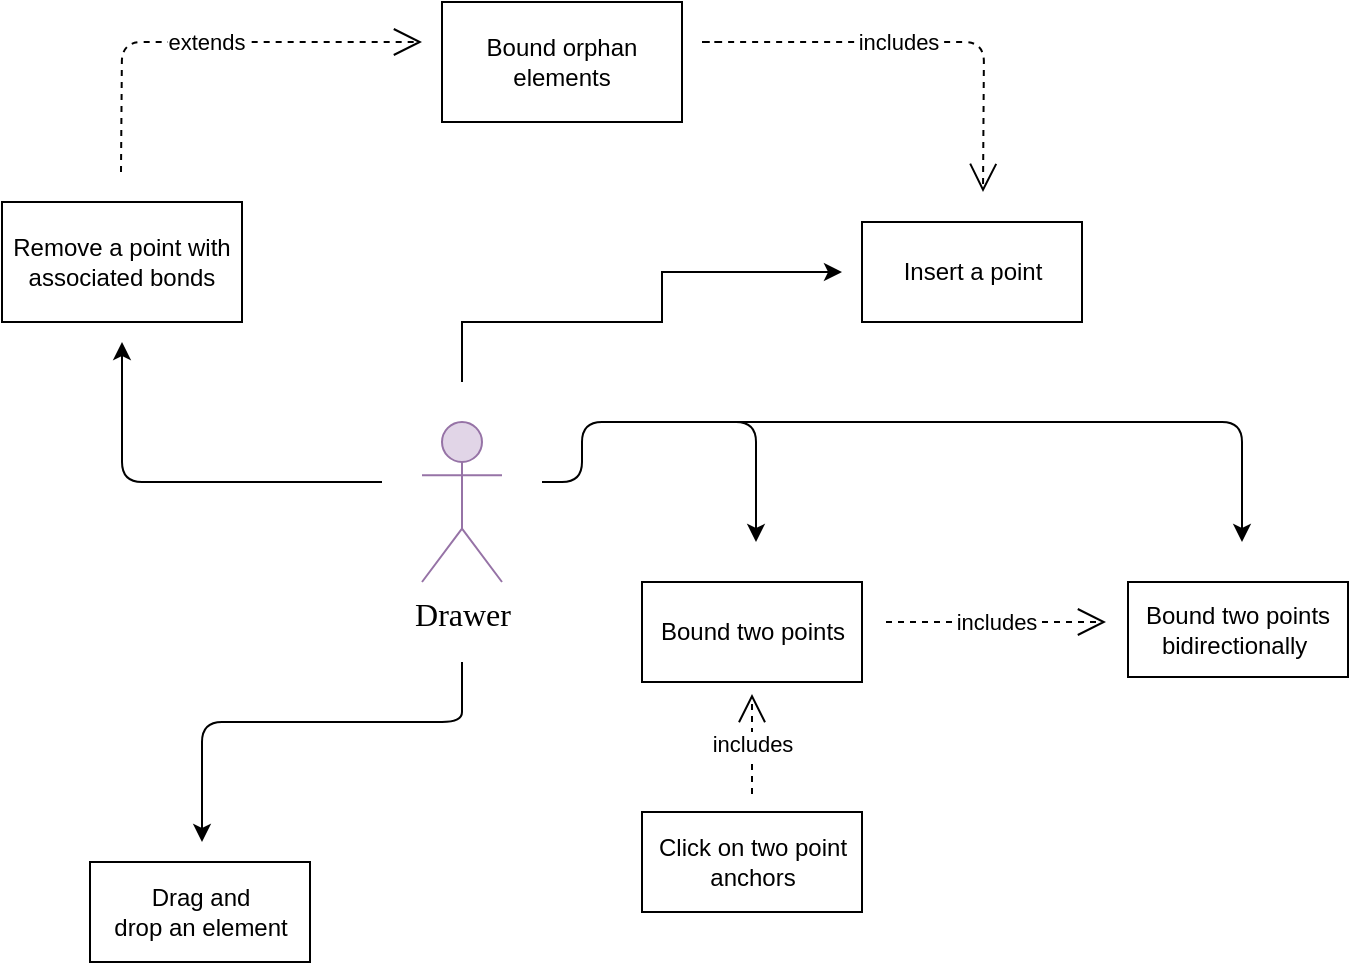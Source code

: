 <mxfile version="13.0.9">
    <diagram id="sniHy3VPbQ9xRZhn2NIO" name="Page-1">
        <mxGraphModel dx="898" dy="680" grid="1" gridSize="10" guides="1" tooltips="1" connect="1" arrows="1" fold="1" page="1" pageScale="1" pageWidth="827" pageHeight="1169" math="0" shadow="0">
            <root>
                <mxCell id="0"/>
                <mxCell id="1" parent="0"/>
                <mxCell id="2" value="&lt;font face=&quot;Verdana&quot; style=&quot;background-color: rgb(255 , 255 , 255) ; line-height: 130% ; font-size: 16px&quot; color=&quot;#000000&quot;&gt;&amp;nbsp;Drawer&amp;nbsp;&lt;/font&gt;" style="shape=umlActor;verticalLabelPosition=bottom;labelBackgroundColor=#ffffff;verticalAlign=top;html=1;outlineConnect=0;fillColor=#e1d5e7;strokeColor=#9673a6;" parent="1" vertex="1">
                    <mxGeometry x="280" y="430" width="40" height="80" as="geometry"/>
                </mxCell>
                <mxCell id="3" style="edgeStyle=orthogonalEdgeStyle;rounded=0;orthogonalLoop=1;jettySize=auto;html=1;" parent="1" edge="1">
                    <mxGeometry relative="1" as="geometry">
                        <mxPoint x="300" y="410" as="sourcePoint"/>
                        <mxPoint x="490" y="355" as="targetPoint"/>
                        <Array as="points">
                            <mxPoint x="300" y="380"/>
                            <mxPoint x="400" y="380"/>
                            <mxPoint x="400" y="355"/>
                        </Array>
                    </mxGeometry>
                </mxCell>
                <mxCell id="9" value="Insert a point" style="html=1;" parent="1" vertex="1">
                    <mxGeometry x="500" y="330" width="110" height="50" as="geometry"/>
                </mxCell>
                <mxCell id="10" value="Bound two points" style="html=1;" parent="1" vertex="1">
                    <mxGeometry x="390" y="510" width="110" height="50" as="geometry"/>
                </mxCell>
                <mxCell id="11" value="" style="endArrow=classic;html=1;" parent="1" edge="1">
                    <mxGeometry width="50" height="50" relative="1" as="geometry">
                        <mxPoint x="340" y="460" as="sourcePoint"/>
                        <mxPoint x="447" y="490" as="targetPoint"/>
                        <Array as="points">
                            <mxPoint x="360" y="460"/>
                            <mxPoint x="360" y="430"/>
                            <mxPoint x="447" y="430"/>
                            <mxPoint x="447" y="460"/>
                        </Array>
                    </mxGeometry>
                </mxCell>
                <mxCell id="12" value="Click on two point&lt;br&gt;anchors" style="html=1;" parent="1" vertex="1">
                    <mxGeometry x="390" y="625" width="110" height="50" as="geometry"/>
                </mxCell>
                <mxCell id="14" value="includes" style="endArrow=open;endSize=12;dashed=1;html=1;" parent="1" edge="1">
                    <mxGeometry width="160" relative="1" as="geometry">
                        <mxPoint x="445" y="616" as="sourcePoint"/>
                        <mxPoint x="445" y="566" as="targetPoint"/>
                    </mxGeometry>
                </mxCell>
                <mxCell id="15" value="Drag and&lt;br&gt;drop an element" style="html=1;" parent="1" vertex="1">
                    <mxGeometry x="114" y="650" width="110" height="50" as="geometry"/>
                </mxCell>
                <mxCell id="16" value="" style="endArrow=classic;html=1;" parent="1" edge="1">
                    <mxGeometry width="50" height="50" relative="1" as="geometry">
                        <mxPoint x="300" y="550" as="sourcePoint"/>
                        <mxPoint x="170" y="640" as="targetPoint"/>
                        <Array as="points">
                            <mxPoint x="300" y="560"/>
                            <mxPoint x="300" y="580"/>
                            <mxPoint x="210" y="580"/>
                            <mxPoint x="170" y="580"/>
                        </Array>
                    </mxGeometry>
                </mxCell>
                <mxCell id="17" value="Remove a point with&lt;br&gt;associated bonds" style="rounded=0;whiteSpace=wrap;html=1;" vertex="1" parent="1">
                    <mxGeometry x="70" y="320" width="120" height="60" as="geometry"/>
                </mxCell>
                <mxCell id="18" value="" style="endArrow=classic;html=1;" edge="1" parent="1">
                    <mxGeometry width="50" height="50" relative="1" as="geometry">
                        <mxPoint x="260" y="460" as="sourcePoint"/>
                        <mxPoint x="130" y="390" as="targetPoint"/>
                        <Array as="points">
                            <mxPoint x="130" y="460"/>
                        </Array>
                    </mxGeometry>
                </mxCell>
                <mxCell id="19" value="Bound orphan elements" style="rounded=0;whiteSpace=wrap;html=1;" vertex="1" parent="1">
                    <mxGeometry x="290" y="220" width="120" height="60" as="geometry"/>
                </mxCell>
                <mxCell id="20" value="extends" style="endArrow=open;endSize=12;dashed=1;html=1;exitX=0.5;exitY=0;exitDx=0;exitDy=0;" edge="1" parent="1">
                    <mxGeometry width="160" relative="1" as="geometry">
                        <mxPoint x="129.5" y="305" as="sourcePoint"/>
                        <mxPoint x="280" y="240" as="targetPoint"/>
                        <Array as="points">
                            <mxPoint x="130" y="240"/>
                        </Array>
                    </mxGeometry>
                </mxCell>
                <mxCell id="21" value="includes" style="endArrow=open;endSize=12;dashed=1;html=1;" edge="1" parent="1">
                    <mxGeometry width="160" relative="1" as="geometry">
                        <mxPoint x="420" y="240" as="sourcePoint"/>
                        <mxPoint x="560.5" y="315" as="targetPoint"/>
                        <Array as="points">
                            <mxPoint x="430" y="240"/>
                            <mxPoint x="420" y="240"/>
                            <mxPoint x="561" y="240"/>
                        </Array>
                    </mxGeometry>
                </mxCell>
                <mxCell id="23" value="Bound two points bidirectionally&amp;nbsp;" style="rounded=0;whiteSpace=wrap;html=1;" vertex="1" parent="1">
                    <mxGeometry x="633" y="510" width="110" height="47.5" as="geometry"/>
                </mxCell>
                <mxCell id="24" value="includes" style="endArrow=open;endSize=12;dashed=1;html=1;" edge="1" parent="1">
                    <mxGeometry width="160" relative="1" as="geometry">
                        <mxPoint x="512" y="530" as="sourcePoint"/>
                        <mxPoint x="622" y="530" as="targetPoint"/>
                    </mxGeometry>
                </mxCell>
                <mxCell id="25" value="" style="endArrow=classic;html=1;" edge="1" parent="1">
                    <mxGeometry width="50" height="50" relative="1" as="geometry">
                        <mxPoint x="390" y="430" as="sourcePoint"/>
                        <mxPoint x="690" y="490" as="targetPoint"/>
                        <Array as="points">
                            <mxPoint x="690" y="430"/>
                        </Array>
                    </mxGeometry>
                </mxCell>
            </root>
        </mxGraphModel>
    </diagram>
</mxfile>